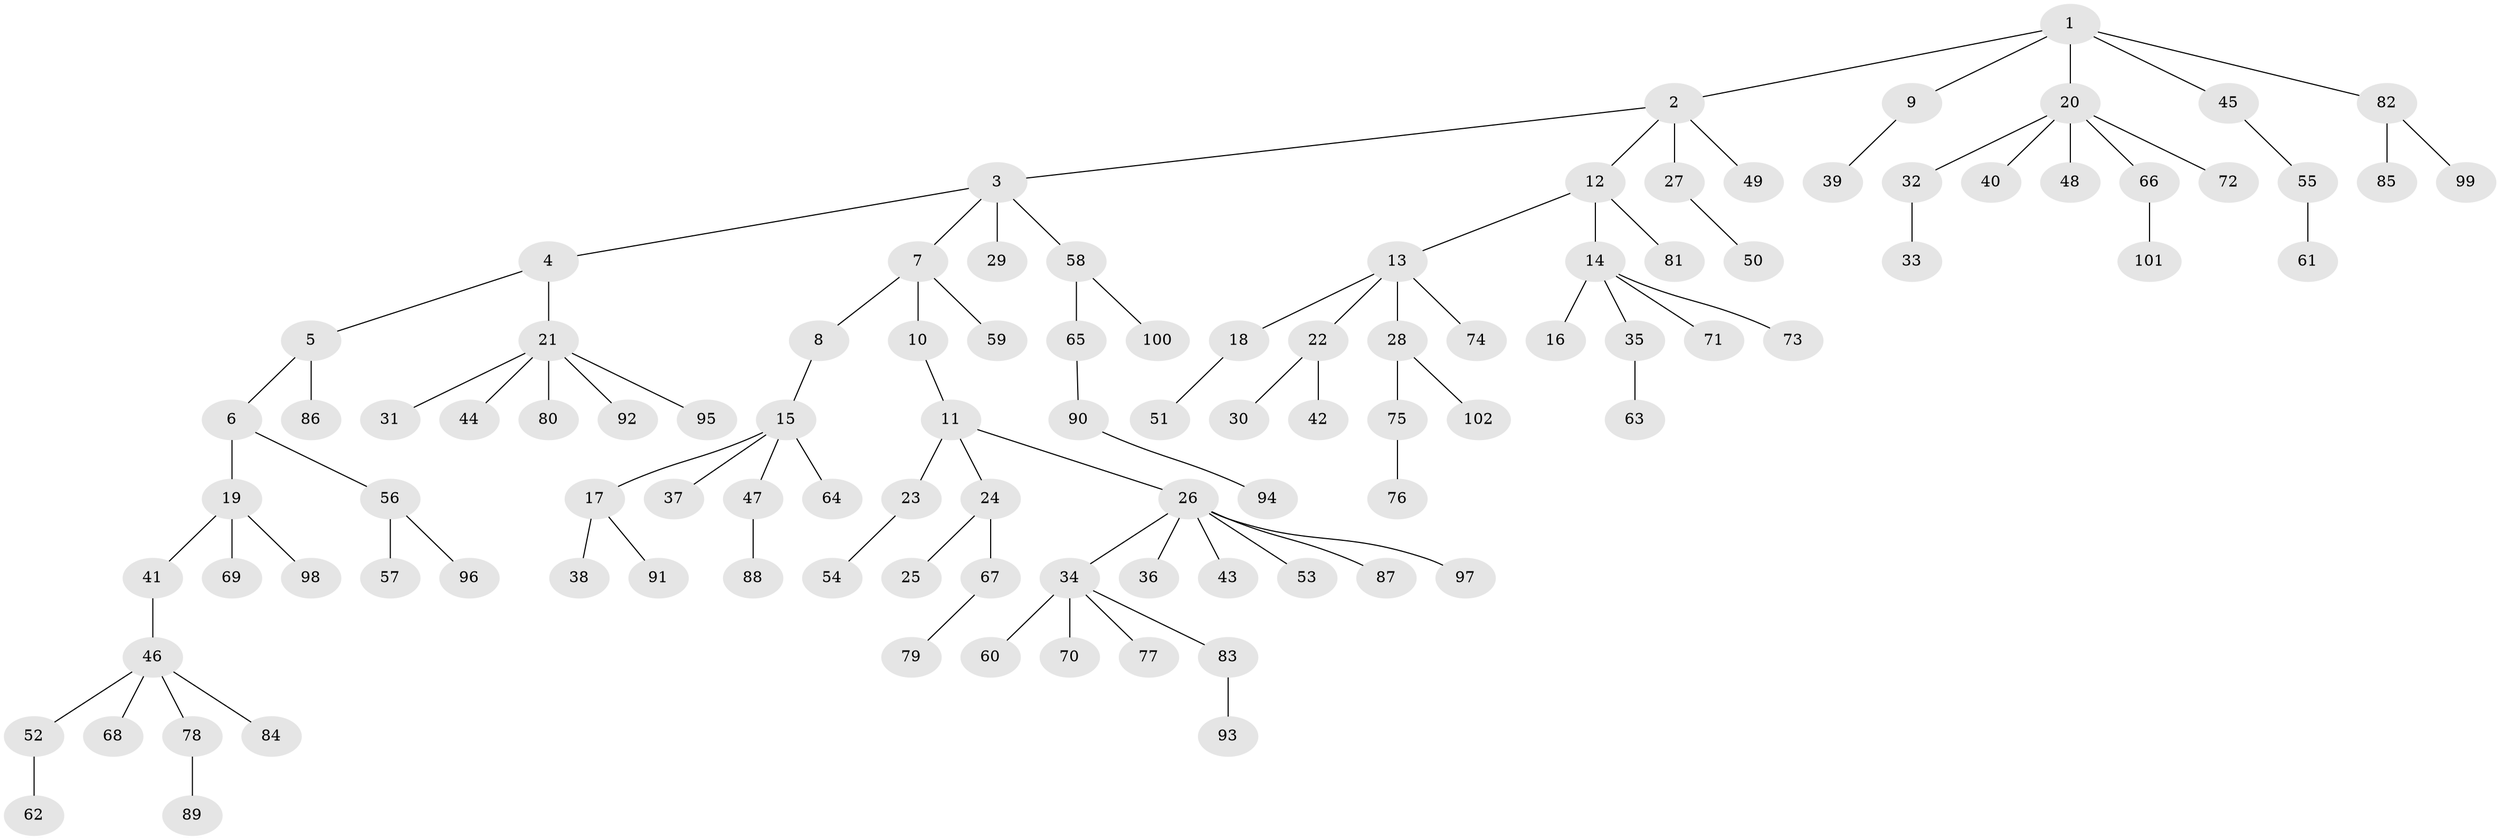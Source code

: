 // coarse degree distribution, {3: 0.21568627450980393, 4: 0.0784313725490196, 6: 0.0196078431372549, 2: 0.11764705882352941, 1: 0.5490196078431373, 5: 0.0196078431372549}
// Generated by graph-tools (version 1.1) at 2025/37/03/04/25 23:37:23]
// undirected, 102 vertices, 101 edges
graph export_dot {
  node [color=gray90,style=filled];
  1;
  2;
  3;
  4;
  5;
  6;
  7;
  8;
  9;
  10;
  11;
  12;
  13;
  14;
  15;
  16;
  17;
  18;
  19;
  20;
  21;
  22;
  23;
  24;
  25;
  26;
  27;
  28;
  29;
  30;
  31;
  32;
  33;
  34;
  35;
  36;
  37;
  38;
  39;
  40;
  41;
  42;
  43;
  44;
  45;
  46;
  47;
  48;
  49;
  50;
  51;
  52;
  53;
  54;
  55;
  56;
  57;
  58;
  59;
  60;
  61;
  62;
  63;
  64;
  65;
  66;
  67;
  68;
  69;
  70;
  71;
  72;
  73;
  74;
  75;
  76;
  77;
  78;
  79;
  80;
  81;
  82;
  83;
  84;
  85;
  86;
  87;
  88;
  89;
  90;
  91;
  92;
  93;
  94;
  95;
  96;
  97;
  98;
  99;
  100;
  101;
  102;
  1 -- 2;
  1 -- 9;
  1 -- 20;
  1 -- 45;
  1 -- 82;
  2 -- 3;
  2 -- 12;
  2 -- 27;
  2 -- 49;
  3 -- 4;
  3 -- 7;
  3 -- 29;
  3 -- 58;
  4 -- 5;
  4 -- 21;
  5 -- 6;
  5 -- 86;
  6 -- 19;
  6 -- 56;
  7 -- 8;
  7 -- 10;
  7 -- 59;
  8 -- 15;
  9 -- 39;
  10 -- 11;
  11 -- 23;
  11 -- 24;
  11 -- 26;
  12 -- 13;
  12 -- 14;
  12 -- 81;
  13 -- 18;
  13 -- 22;
  13 -- 28;
  13 -- 74;
  14 -- 16;
  14 -- 35;
  14 -- 71;
  14 -- 73;
  15 -- 17;
  15 -- 37;
  15 -- 47;
  15 -- 64;
  17 -- 38;
  17 -- 91;
  18 -- 51;
  19 -- 41;
  19 -- 69;
  19 -- 98;
  20 -- 32;
  20 -- 40;
  20 -- 48;
  20 -- 66;
  20 -- 72;
  21 -- 31;
  21 -- 44;
  21 -- 80;
  21 -- 92;
  21 -- 95;
  22 -- 30;
  22 -- 42;
  23 -- 54;
  24 -- 25;
  24 -- 67;
  26 -- 34;
  26 -- 36;
  26 -- 43;
  26 -- 53;
  26 -- 87;
  26 -- 97;
  27 -- 50;
  28 -- 75;
  28 -- 102;
  32 -- 33;
  34 -- 60;
  34 -- 70;
  34 -- 77;
  34 -- 83;
  35 -- 63;
  41 -- 46;
  45 -- 55;
  46 -- 52;
  46 -- 68;
  46 -- 78;
  46 -- 84;
  47 -- 88;
  52 -- 62;
  55 -- 61;
  56 -- 57;
  56 -- 96;
  58 -- 65;
  58 -- 100;
  65 -- 90;
  66 -- 101;
  67 -- 79;
  75 -- 76;
  78 -- 89;
  82 -- 85;
  82 -- 99;
  83 -- 93;
  90 -- 94;
}
